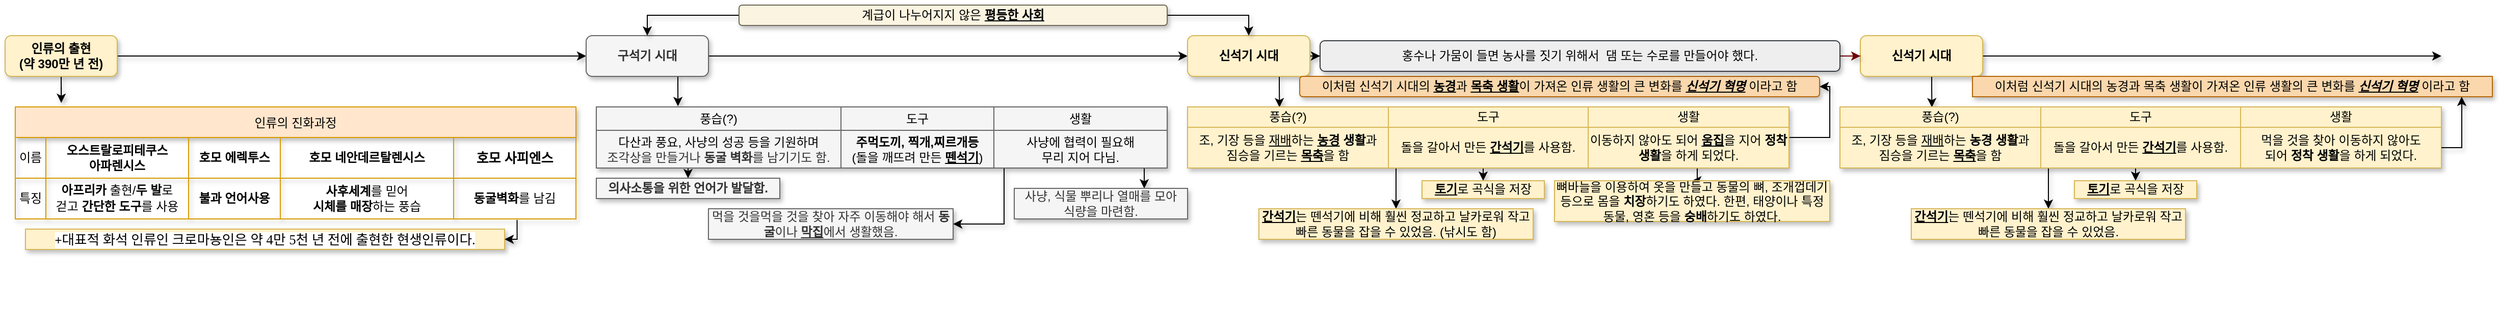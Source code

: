 <mxfile version="21.3.8" type="github">
  <diagram name="페이지-1" id="QzqCbPeG6nreFmwOw0xu">
    <mxGraphModel dx="3354" dy="1735" grid="1" gridSize="10" guides="1" tooltips="1" connect="1" arrows="1" fold="1" page="1" pageScale="1" pageWidth="827" pageHeight="1169" math="0" shadow="0">
      <root>
        <mxCell id="0" />
        <mxCell id="1" parent="0" />
        <mxCell id="HM1GTfsJV7F2ZgDRPwna-33" value="" style="edgeStyle=orthogonalEdgeStyle;rounded=0;orthogonalLoop=1;jettySize=auto;html=1;entryX=0.082;entryY=-0.036;entryDx=0;entryDy=0;entryPerimeter=0;shadow=1;" edge="1" parent="1" source="HM1GTfsJV7F2ZgDRPwna-1" target="HM1GTfsJV7F2ZgDRPwna-62">
          <mxGeometry relative="1" as="geometry">
            <mxPoint x="70" y="160" as="targetPoint" />
          </mxGeometry>
        </mxCell>
        <mxCell id="HM1GTfsJV7F2ZgDRPwna-78" style="edgeStyle=orthogonalEdgeStyle;rounded=0;orthogonalLoop=1;jettySize=auto;html=1;fontFamily=Helvetica;fontSize=12;fontColor=default;startSize=30;entryX=0;entryY=0.5;entryDx=0;entryDy=0;shadow=1;" edge="1" parent="1" source="HM1GTfsJV7F2ZgDRPwna-1" target="HM1GTfsJV7F2ZgDRPwna-79">
          <mxGeometry relative="1" as="geometry">
            <mxPoint x="575" y="60" as="targetPoint" />
          </mxGeometry>
        </mxCell>
        <mxCell id="HM1GTfsJV7F2ZgDRPwna-1" value="&lt;b&gt;인류의 출현&lt;br&gt;(약 390만 년 전)&lt;/b&gt;" style="rounded=1;whiteSpace=wrap;html=1;fillColor=#fff2cc;strokeColor=#d6b656;shadow=1;" vertex="1" parent="1">
          <mxGeometry x="10" y="40" width="110" height="40" as="geometry" />
        </mxCell>
        <mxCell id="HM1GTfsJV7F2ZgDRPwna-77" value="" style="edgeStyle=orthogonalEdgeStyle;rounded=0;orthogonalLoop=1;jettySize=auto;html=1;fontFamily=Helvetica;fontSize=12;fontColor=default;startSize=30;exitX=0.895;exitY=1.025;exitDx=0;exitDy=0;entryX=1;entryY=0.5;entryDx=0;entryDy=0;exitPerimeter=0;shadow=1;" edge="1" parent="1" source="HM1GTfsJV7F2ZgDRPwna-69" target="HM1GTfsJV7F2ZgDRPwna-76">
          <mxGeometry relative="1" as="geometry">
            <mxPoint x="477" y="269" as="targetPoint" />
            <Array as="points">
              <mxPoint x="512" y="240" />
            </Array>
          </mxGeometry>
        </mxCell>
        <mxCell id="HM1GTfsJV7F2ZgDRPwna-62" value="인류의 진화과정" style="shape=table;startSize=30;container=1;collapsible=0;childLayout=tableLayout;movable=1;resizable=1;rotatable=1;deletable=1;editable=1;locked=0;connectable=1;fillColor=#ffe6cc;strokeColor=#d79b00;shadow=1;" vertex="1" parent="1">
          <mxGeometry x="20" y="110" width="550" height="110" as="geometry" />
        </mxCell>
        <mxCell id="HM1GTfsJV7F2ZgDRPwna-63" value="" style="shape=tableRow;horizontal=0;startSize=0;swimlaneHead=0;swimlaneBody=0;strokeColor=inherit;top=0;left=0;bottom=0;right=0;collapsible=0;dropTarget=0;fillColor=none;points=[[0,0.5],[1,0.5]];portConstraint=eastwest;movable=1;resizable=1;rotatable=1;deletable=1;editable=1;locked=0;connectable=1;shadow=1;" vertex="1" parent="HM1GTfsJV7F2ZgDRPwna-62">
          <mxGeometry y="30" width="550" height="40" as="geometry" />
        </mxCell>
        <mxCell id="HM1GTfsJV7F2ZgDRPwna-64" value="이름" style="shape=partialRectangle;html=1;whiteSpace=wrap;connectable=0;strokeColor=inherit;overflow=hidden;fillColor=none;top=0;left=0;bottom=0;right=0;pointerEvents=1;shadow=1;" vertex="1" parent="HM1GTfsJV7F2ZgDRPwna-63">
          <mxGeometry width="30" height="40" as="geometry">
            <mxRectangle width="30" height="40" as="alternateBounds" />
          </mxGeometry>
        </mxCell>
        <mxCell id="HM1GTfsJV7F2ZgDRPwna-65" value="&lt;b&gt;오스트랄로피테쿠스&lt;br&gt;아파렌시스&lt;/b&gt;" style="shape=partialRectangle;html=1;whiteSpace=wrap;connectable=1;strokeColor=inherit;overflow=hidden;fillColor=none;top=0;left=0;bottom=0;right=0;pointerEvents=1;movable=1;resizable=1;rotatable=1;deletable=1;editable=1;locked=0;shadow=1;" vertex="1" parent="HM1GTfsJV7F2ZgDRPwna-63">
          <mxGeometry x="30" width="140" height="40" as="geometry">
            <mxRectangle width="140" height="40" as="alternateBounds" />
          </mxGeometry>
        </mxCell>
        <mxCell id="HM1GTfsJV7F2ZgDRPwna-66" value="&lt;b&gt;호모 에렉투스&lt;/b&gt;" style="shape=partialRectangle;html=1;whiteSpace=wrap;connectable=0;strokeColor=inherit;overflow=hidden;fillColor=none;top=0;left=0;bottom=0;right=0;pointerEvents=1;shadow=1;" vertex="1" parent="HM1GTfsJV7F2ZgDRPwna-63">
          <mxGeometry x="170" width="90" height="40" as="geometry">
            <mxRectangle width="90" height="40" as="alternateBounds" />
          </mxGeometry>
        </mxCell>
        <mxCell id="HM1GTfsJV7F2ZgDRPwna-67" value="&lt;b&gt;호모 네안데르탈렌시스&lt;/b&gt;" style="shape=partialRectangle;html=1;whiteSpace=wrap;connectable=0;strokeColor=inherit;overflow=hidden;fillColor=none;top=0;left=0;bottom=0;right=0;pointerEvents=1;shadow=1;" vertex="1" parent="HM1GTfsJV7F2ZgDRPwna-63">
          <mxGeometry x="260" width="170" height="40" as="geometry">
            <mxRectangle width="170" height="40" as="alternateBounds" />
          </mxGeometry>
        </mxCell>
        <mxCell id="HM1GTfsJV7F2ZgDRPwna-68" value="&lt;font style=&quot;font-size: 13px;&quot;&gt;&lt;b&gt;호모 사피엔스&lt;/b&gt;&lt;/font&gt;" style="shape=partialRectangle;html=1;whiteSpace=wrap;connectable=1;strokeColor=inherit;overflow=hidden;fillColor=none;top=0;left=0;bottom=0;right=0;pointerEvents=1;movable=1;resizable=1;rotatable=1;deletable=1;editable=1;locked=0;fontColor=default;shadow=1;" vertex="1" parent="HM1GTfsJV7F2ZgDRPwna-63">
          <mxGeometry x="430" width="120" height="40" as="geometry">
            <mxRectangle width="120" height="40" as="alternateBounds" />
          </mxGeometry>
        </mxCell>
        <mxCell id="HM1GTfsJV7F2ZgDRPwna-69" value="" style="shape=tableRow;horizontal=0;startSize=0;swimlaneHead=0;swimlaneBody=0;strokeColor=inherit;top=0;left=0;bottom=0;right=0;collapsible=0;dropTarget=0;fillColor=none;points=[[0,0.5],[1,0.5]];portConstraint=eastwest;shadow=1;" vertex="1" parent="HM1GTfsJV7F2ZgDRPwna-62">
          <mxGeometry y="70" width="550" height="40" as="geometry" />
        </mxCell>
        <mxCell id="HM1GTfsJV7F2ZgDRPwna-70" value="특징" style="shape=partialRectangle;html=1;whiteSpace=wrap;connectable=0;strokeColor=inherit;overflow=hidden;fillColor=none;top=0;left=0;bottom=0;right=0;pointerEvents=1;shadow=1;" vertex="1" parent="HM1GTfsJV7F2ZgDRPwna-69">
          <mxGeometry width="30" height="40" as="geometry">
            <mxRectangle width="30" height="40" as="alternateBounds" />
          </mxGeometry>
        </mxCell>
        <mxCell id="HM1GTfsJV7F2ZgDRPwna-71" value="&lt;b&gt;아프리카&lt;/b&gt; 출현/&lt;b&gt;두 발&lt;/b&gt;로&lt;br&gt;걷고 &lt;b&gt;간단한 도구&lt;/b&gt;를 사용&lt;b&gt;&lt;span style=&quot;font-size: 10pt; font-family: &amp;quot;맑은 고딕&amp;quot;; color: rgb(0, 117, 200); font-size: 10pt;&quot;&gt;&lt;/span&gt;&lt;/b&gt;" style="shape=partialRectangle;html=1;whiteSpace=wrap;connectable=0;strokeColor=inherit;overflow=hidden;fillColor=none;top=0;left=0;bottom=0;right=0;pointerEvents=1;shadow=1;" vertex="1" parent="HM1GTfsJV7F2ZgDRPwna-69">
          <mxGeometry x="30" width="140" height="40" as="geometry">
            <mxRectangle width="140" height="40" as="alternateBounds" />
          </mxGeometry>
        </mxCell>
        <mxCell id="HM1GTfsJV7F2ZgDRPwna-72" value="&lt;b&gt;불과 언어사용&lt;/b&gt;" style="shape=partialRectangle;html=1;whiteSpace=wrap;connectable=0;strokeColor=inherit;overflow=hidden;fillColor=none;top=0;left=0;bottom=0;right=0;pointerEvents=1;shadow=1;" vertex="1" parent="HM1GTfsJV7F2ZgDRPwna-69">
          <mxGeometry x="170" width="90" height="40" as="geometry">
            <mxRectangle width="90" height="40" as="alternateBounds" />
          </mxGeometry>
        </mxCell>
        <mxCell id="HM1GTfsJV7F2ZgDRPwna-73" value="&lt;b&gt;사후세계&lt;/b&gt;를 믿어 &lt;br&gt;&lt;b&gt;시체를 매장&lt;/b&gt;하는 풍습" style="shape=partialRectangle;html=1;whiteSpace=wrap;connectable=0;strokeColor=inherit;overflow=hidden;fillColor=none;top=0;left=0;bottom=0;right=0;pointerEvents=1;shadow=1;" vertex="1" parent="HM1GTfsJV7F2ZgDRPwna-69">
          <mxGeometry x="260" width="170" height="40" as="geometry">
            <mxRectangle width="170" height="40" as="alternateBounds" />
          </mxGeometry>
        </mxCell>
        <mxCell id="HM1GTfsJV7F2ZgDRPwna-74" value="&lt;b&gt;동굴벽화&lt;/b&gt;를 남김" style="shape=partialRectangle;html=1;whiteSpace=wrap;connectable=0;strokeColor=inherit;overflow=hidden;fillColor=none;top=0;left=0;bottom=0;right=0;pointerEvents=1;shadow=1;" vertex="1" parent="HM1GTfsJV7F2ZgDRPwna-69">
          <mxGeometry x="430" width="120" height="40" as="geometry">
            <mxRectangle width="120" height="40" as="alternateBounds" />
          </mxGeometry>
        </mxCell>
        <mxCell id="HM1GTfsJV7F2ZgDRPwna-76" value="&lt;p style=&quot;background:white&quot; class=&quot;MsoNormal&quot;&gt;+&lt;span style=&quot;font-size: 10pt; font-family: &amp;quot;맑은 고딕&amp;quot;;&quot;&gt;대표적 화석 인류인 크로마뇽인은 약&lt;span style=&quot;&quot; lang=&quot;EN-US&quot;&gt; 4&lt;/span&gt;만&lt;span style=&quot;&quot; lang=&quot;EN-US&quot;&gt; 5&lt;/span&gt;천 년 전에 출현한 현생인류이다.&lt;b&gt;&lt;span lang=&quot;EN-US&quot;&gt;&lt;/span&gt;&lt;/b&gt;&lt;/span&gt;&lt;/p&gt;" style="whiteSpace=wrap;html=1;startSize=30;fillColor=#fff2cc;strokeColor=#d6b656;shadow=1;" vertex="1" parent="1">
          <mxGeometry x="30" y="230" width="470" height="20" as="geometry" />
        </mxCell>
        <mxCell id="HM1GTfsJV7F2ZgDRPwna-103" style="edgeStyle=orthogonalEdgeStyle;orthogonalLoop=1;jettySize=auto;html=1;fontFamily=Helvetica;fontSize=12;fontColor=default;startSize=30;jumpStyle=none;shadow=1;rounded=0;noJump=1;entryX=0.143;entryY=-0.033;entryDx=0;entryDy=0;entryPerimeter=0;" edge="1" parent="1" source="HM1GTfsJV7F2ZgDRPwna-79" target="HM1GTfsJV7F2ZgDRPwna-94">
          <mxGeometry relative="1" as="geometry">
            <mxPoint x="640" y="100" as="targetPoint" />
            <Array as="points">
              <mxPoint x="670" y="90" />
              <mxPoint x="670" y="90" />
            </Array>
          </mxGeometry>
        </mxCell>
        <mxCell id="HM1GTfsJV7F2ZgDRPwna-140" style="edgeStyle=orthogonalEdgeStyle;shape=connector;rounded=0;orthogonalLoop=1;jettySize=auto;html=1;shadow=1;labelBackgroundColor=default;strokeColor=default;fontFamily=Helvetica;fontSize=12;fontColor=#333333;endArrow=classic;startSize=30;entryX=0;entryY=0.5;entryDx=0;entryDy=0;" edge="1" parent="1" source="HM1GTfsJV7F2ZgDRPwna-79" target="HM1GTfsJV7F2ZgDRPwna-163">
          <mxGeometry relative="1" as="geometry">
            <mxPoint x="1170" y="60" as="targetPoint" />
          </mxGeometry>
        </mxCell>
        <mxCell id="HM1GTfsJV7F2ZgDRPwna-79" value="&lt;b&gt;구석기 시대&lt;/b&gt;" style="rounded=1;whiteSpace=wrap;html=1;strokeColor=#666666;fontFamily=Helvetica;fontSize=12;startSize=30;fillColor=#f5f5f5;shadow=1;fontColor=#333333;" vertex="1" parent="1">
          <mxGeometry x="580" y="40" width="120" height="40" as="geometry" />
        </mxCell>
        <mxCell id="HM1GTfsJV7F2ZgDRPwna-220" style="edgeStyle=orthogonalEdgeStyle;shape=connector;rounded=0;orthogonalLoop=1;jettySize=auto;html=1;entryX=0.5;entryY=0;entryDx=0;entryDy=0;shadow=1;labelBackgroundColor=default;strokeColor=default;fontFamily=Helvetica;fontSize=12;fontColor=default;endArrow=classic;startSize=0;" edge="1" parent="1" source="HM1GTfsJV7F2ZgDRPwna-93" target="HM1GTfsJV7F2ZgDRPwna-106">
          <mxGeometry relative="1" as="geometry">
            <Array as="points">
              <mxPoint x="690" y="170" />
              <mxPoint x="690" y="170" />
            </Array>
          </mxGeometry>
        </mxCell>
        <mxCell id="HM1GTfsJV7F2ZgDRPwna-231" style="edgeStyle=orthogonalEdgeStyle;shape=connector;rounded=0;orthogonalLoop=1;jettySize=auto;html=1;entryX=0.75;entryY=0;entryDx=0;entryDy=0;shadow=1;labelBackgroundColor=default;strokeColor=default;fontFamily=Helvetica;fontSize=12;fontColor=default;endArrow=classic;startSize=0;" edge="1" parent="1" source="HM1GTfsJV7F2ZgDRPwna-93" target="HM1GTfsJV7F2ZgDRPwna-109">
          <mxGeometry relative="1" as="geometry">
            <Array as="points">
              <mxPoint x="990" y="170" />
              <mxPoint x="990" y="170" />
            </Array>
          </mxGeometry>
        </mxCell>
        <mxCell id="HM1GTfsJV7F2ZgDRPwna-237" style="edgeStyle=orthogonalEdgeStyle;shape=connector;rounded=0;orthogonalLoop=1;jettySize=auto;html=1;entryX=1;entryY=0.5;entryDx=0;entryDy=0;shadow=1;labelBackgroundColor=default;strokeColor=default;fontFamily=Helvetica;fontSize=12;fontColor=default;endArrow=classic;startSize=0;" edge="1" parent="1" source="HM1GTfsJV7F2ZgDRPwna-93" target="HM1GTfsJV7F2ZgDRPwna-112">
          <mxGeometry relative="1" as="geometry">
            <Array as="points">
              <mxPoint x="990" y="225" />
            </Array>
          </mxGeometry>
        </mxCell>
        <mxCell id="HM1GTfsJV7F2ZgDRPwna-93" value="" style="shape=table;startSize=0;container=1;collapsible=0;childLayout=tableLayout;fontFamily=Helvetica;fontSize=12;html=1;shadow=1;fillColor=#f5f5f5;strokeColor=#666666;fontColor=#333333;" vertex="1" parent="1">
          <mxGeometry x="590" y="110" width="560" height="60" as="geometry" />
        </mxCell>
        <mxCell id="HM1GTfsJV7F2ZgDRPwna-94" value="" style="shape=tableRow;horizontal=0;startSize=0;swimlaneHead=0;swimlaneBody=0;strokeColor=inherit;top=0;left=0;bottom=0;right=0;collapsible=0;dropTarget=0;fillColor=none;points=[[0,0.5],[1,0.5]];portConstraint=eastwest;fontFamily=Helvetica;fontSize=12;fontColor=default;html=1;shadow=1;" vertex="1" parent="HM1GTfsJV7F2ZgDRPwna-93">
          <mxGeometry width="560" height="23" as="geometry" />
        </mxCell>
        <mxCell id="HM1GTfsJV7F2ZgDRPwna-97" value="풍습(?)" style="shape=partialRectangle;html=1;whiteSpace=wrap;connectable=0;strokeColor=inherit;overflow=hidden;fillColor=none;top=0;left=0;bottom=0;right=0;pointerEvents=1;fontFamily=Helvetica;fontSize=12;fontColor=default;startSize=30;shadow=1;" vertex="1" parent="HM1GTfsJV7F2ZgDRPwna-94">
          <mxGeometry width="240" height="23" as="geometry">
            <mxRectangle width="240" height="23" as="alternateBounds" />
          </mxGeometry>
        </mxCell>
        <mxCell id="HM1GTfsJV7F2ZgDRPwna-95" value="도구" style="shape=partialRectangle;html=1;whiteSpace=wrap;connectable=0;strokeColor=inherit;overflow=hidden;fillColor=none;top=0;left=0;bottom=0;right=0;pointerEvents=1;fontFamily=Helvetica;fontSize=12;fontColor=default;startSize=30;shadow=1;" vertex="1" parent="HM1GTfsJV7F2ZgDRPwna-94">
          <mxGeometry x="240" width="150" height="23" as="geometry">
            <mxRectangle width="150" height="23" as="alternateBounds" />
          </mxGeometry>
        </mxCell>
        <mxCell id="HM1GTfsJV7F2ZgDRPwna-96" value="생활" style="shape=partialRectangle;html=1;whiteSpace=wrap;connectable=0;strokeColor=inherit;overflow=hidden;fillColor=none;top=0;left=0;bottom=0;right=0;pointerEvents=1;fontFamily=Helvetica;fontSize=12;fontColor=default;startSize=30;shadow=1;" vertex="1" parent="HM1GTfsJV7F2ZgDRPwna-94">
          <mxGeometry x="390" width="170" height="23" as="geometry">
            <mxRectangle width="170" height="23" as="alternateBounds" />
          </mxGeometry>
        </mxCell>
        <mxCell id="HM1GTfsJV7F2ZgDRPwna-214" value="" style="shape=tableRow;horizontal=0;startSize=0;swimlaneHead=0;swimlaneBody=0;strokeColor=inherit;top=0;left=0;bottom=0;right=0;collapsible=0;dropTarget=0;fillColor=none;points=[[0,0.5],[1,0.5]];portConstraint=eastwest;fontFamily=Helvetica;fontSize=12;fontColor=default;html=1;shadow=1;" vertex="1" parent="HM1GTfsJV7F2ZgDRPwna-93">
          <mxGeometry y="23" width="560" height="37" as="geometry" />
        </mxCell>
        <mxCell id="HM1GTfsJV7F2ZgDRPwna-215" value="다산과 풍요, 사냥의 성공 등을 기원하며&lt;br style=&quot;border-color: var(--border-color); color: rgb(51, 51, 51);&quot;&gt;&lt;span style=&quot;color: rgb(51, 51, 51);&quot;&gt;조각상을 만들거나 &lt;b&gt;동굴 벽화&lt;/b&gt;를 남기기도 함.&lt;/span&gt;" style="shape=partialRectangle;html=1;whiteSpace=wrap;connectable=0;strokeColor=inherit;overflow=hidden;fillColor=none;top=0;left=0;bottom=0;right=0;pointerEvents=1;fontFamily=Helvetica;fontSize=12;fontColor=default;startSize=30;shadow=1;" vertex="1" parent="HM1GTfsJV7F2ZgDRPwna-214">
          <mxGeometry width="240" height="37" as="geometry">
            <mxRectangle width="240" height="37" as="alternateBounds" />
          </mxGeometry>
        </mxCell>
        <mxCell id="HM1GTfsJV7F2ZgDRPwna-216" value="&lt;b&gt;주먹도끼, 찍개,찌르개등&lt;/b&gt;&lt;br&gt;(돌을 깨뜨려 만든&amp;nbsp;&lt;div style=&quot;box-sizing: content-box; padding: 0px; margin: 0px; color: transparent; position: absolute; cursor: text; transform-origin: 0% 0%; text-align: start; background-color: rgb(255, 255, 255); left: 299.963px; top: 314.276px; font-size: 15.221px; font-family: sans-serif; transform: scaleX(0.854);&quot;&gt;뗀석기&lt;/div&gt;&lt;b&gt;&lt;u&gt;뗀석기&lt;/u&gt;&lt;/b&gt;)" style="shape=partialRectangle;html=1;whiteSpace=wrap;connectable=0;strokeColor=inherit;overflow=hidden;fillColor=none;top=0;left=0;bottom=0;right=0;pointerEvents=1;fontFamily=Helvetica;fontSize=12;fontColor=default;startSize=30;shadow=1;" vertex="1" parent="HM1GTfsJV7F2ZgDRPwna-214">
          <mxGeometry x="240" width="150" height="37" as="geometry">
            <mxRectangle width="150" height="37" as="alternateBounds" />
          </mxGeometry>
        </mxCell>
        <mxCell id="HM1GTfsJV7F2ZgDRPwna-217" value="사냥에 협력이 필요해&lt;br&gt;무리 지어 다님." style="shape=partialRectangle;html=1;whiteSpace=wrap;connectable=0;strokeColor=inherit;overflow=hidden;fillColor=none;top=0;left=0;bottom=0;right=0;pointerEvents=1;fontFamily=Helvetica;fontSize=12;fontColor=default;startSize=30;shadow=1;" vertex="1" parent="HM1GTfsJV7F2ZgDRPwna-214">
          <mxGeometry x="390" width="170" height="37" as="geometry">
            <mxRectangle width="170" height="37" as="alternateBounds" />
          </mxGeometry>
        </mxCell>
        <mxCell id="HM1GTfsJV7F2ZgDRPwna-106" value="&lt;b&gt;의사소통을 위한 언어가 발달함.&lt;/b&gt;" style="rounded=0;whiteSpace=wrap;html=1;shadow=1;strokeColor=#666666;fontFamily=Helvetica;fontSize=12;startSize=30;fillColor=#f5f5f5;fontColor=#333333;" vertex="1" parent="1">
          <mxGeometry x="590" y="180" width="180" height="20" as="geometry" />
        </mxCell>
        <mxCell id="HM1GTfsJV7F2ZgDRPwna-109" value="사냥, 식물 뿌리나 열매를 모아&lt;br&gt;식량을 마련함." style="rounded=0;whiteSpace=wrap;html=1;shadow=1;strokeColor=#666666;fontFamily=Helvetica;fontSize=12;startSize=30;fillColor=#f5f5f5;fontColor=#333333;" vertex="1" parent="1">
          <mxGeometry x="1000" y="190" width="170" height="30" as="geometry" />
        </mxCell>
        <mxCell id="HM1GTfsJV7F2ZgDRPwna-112" value="먹을 것을먹을 것을 찾아 자주 이동해야 해서 &lt;b&gt;동굴&lt;/b&gt;이나 &lt;b&gt;&lt;u&gt;막집&lt;/u&gt;&lt;/b&gt;에서 생활했음." style="rounded=0;whiteSpace=wrap;html=1;shadow=1;fontFamily=Helvetica;fontSize=12;startSize=30;fillColor=#f5f5f5;strokeColor=#666666;fontColor=#333333;" vertex="1" parent="1">
          <mxGeometry x="700" y="210" width="240" height="30" as="geometry" />
        </mxCell>
        <mxCell id="HM1GTfsJV7F2ZgDRPwna-120" value="&lt;div style=&quot;box-sizing: content-box; padding: 0px; margin: 0px; color: transparent; position: absolute; cursor: text; transform-origin: 0% 0%; text-align: start; background-color: rgb(255, 255, 255); left: 430.794px; top: 469.654px; font-size: 16.308px; font-family: serif; transform: scaleX(0.896);&quot;&gt;사람이·죽으면·죽은·사람을·땅·&lt;/div&gt;&lt;div style=&quot;box-sizing: content-box; padding: 0px; margin: 0px; color: transparent; position: absolute; cursor: text; transform-origin: 0% 0%; text-align: start; background-color: rgb(255, 255, 255); left: 299.935px; top: 500.818px; font-size: 16.308px; font-family: serif; transform: scaleX(0.893);&quot;&gt;속에·묻고·장식품과·도구를·함께·넣기도·하였다.·또한·다산과·풍요,·사냥의·성공·&lt;/div&gt;&lt;div style=&quot;box-sizing: content-box; padding: 0px; margin: 0px; color: transparent; position: absolute; cursor: text; transform-origin: 0% 0%; text-align: start; background-color: rgb(255, 255, 255); left: 299.935px; top: 531.983px; font-size: 16.308px; font-family: serif; transform: scaleX(0.887);&quot;&gt;등을·기원하며·조각상을·만들거나·동굴·벽화를·남기기&lt;/div&gt;" style="text;html=1;align=center;verticalAlign=middle;resizable=0;points=[];autosize=1;strokeColor=none;fillColor=none;fontSize=12;fontFamily=Helvetica;fontColor=#333333;" vertex="1" parent="1">
          <mxGeometry x="920" y="322" width="20" height="10" as="geometry" />
        </mxCell>
        <mxCell id="HM1GTfsJV7F2ZgDRPwna-161" style="edgeStyle=orthogonalEdgeStyle;orthogonalLoop=1;jettySize=auto;html=1;fontFamily=Helvetica;fontSize=12;fontColor=default;startSize=30;jumpStyle=none;shadow=1;rounded=0;noJump=1;entryX=0.161;entryY=0.011;entryDx=0;entryDy=0;entryPerimeter=0;" edge="1" parent="1" source="HM1GTfsJV7F2ZgDRPwna-163">
          <mxGeometry relative="1" as="geometry">
            <mxPoint x="1260.16" y="110.33" as="targetPoint" />
            <Array as="points">
              <mxPoint x="1260" y="90" />
              <mxPoint x="1260" y="90" />
            </Array>
          </mxGeometry>
        </mxCell>
        <mxCell id="HM1GTfsJV7F2ZgDRPwna-304" style="edgeStyle=orthogonalEdgeStyle;shape=connector;rounded=0;orthogonalLoop=1;jettySize=auto;html=1;entryX=0;entryY=0.5;entryDx=0;entryDy=0;shadow=1;labelBackgroundColor=default;strokeColor=default;fontFamily=Helvetica;fontSize=12;fontColor=default;endArrow=classic;startSize=0;" edge="1" parent="1" source="HM1GTfsJV7F2ZgDRPwna-163" target="HM1GTfsJV7F2ZgDRPwna-301">
          <mxGeometry relative="1" as="geometry" />
        </mxCell>
        <mxCell id="HM1GTfsJV7F2ZgDRPwna-163" value="&lt;b&gt;신석기 시대&lt;/b&gt;" style="rounded=1;whiteSpace=wrap;html=1;strokeColor=#d6b656;fontFamily=Helvetica;fontSize=12;startSize=30;fillColor=#fff2cc;shadow=1;" vertex="1" parent="1">
          <mxGeometry x="1170" y="40" width="120" height="40" as="geometry" />
        </mxCell>
        <mxCell id="HM1GTfsJV7F2ZgDRPwna-238" style="edgeStyle=orthogonalEdgeStyle;shape=connector;rounded=0;orthogonalLoop=1;jettySize=auto;html=1;entryX=0.5;entryY=0;entryDx=0;entryDy=0;shadow=1;labelBackgroundColor=default;strokeColor=default;fontFamily=Helvetica;fontSize=12;fontColor=default;endArrow=classic;startSize=0;" edge="1" parent="1" source="HM1GTfsJV7F2ZgDRPwna-191" target="HM1GTfsJV7F2ZgDRPwna-229">
          <mxGeometry relative="1" as="geometry">
            <Array as="points">
              <mxPoint x="1440" y="170" />
              <mxPoint x="1440" y="170" />
            </Array>
          </mxGeometry>
        </mxCell>
        <mxCell id="HM1GTfsJV7F2ZgDRPwna-243" style="edgeStyle=orthogonalEdgeStyle;shape=connector;rounded=0;orthogonalLoop=1;jettySize=auto;html=1;entryX=0.5;entryY=0;entryDx=0;entryDy=0;shadow=1;labelBackgroundColor=default;strokeColor=default;fontFamily=Helvetica;fontSize=12;fontColor=default;endArrow=classic;startSize=0;" edge="1" parent="1" source="HM1GTfsJV7F2ZgDRPwna-191" target="HM1GTfsJV7F2ZgDRPwna-241">
          <mxGeometry relative="1" as="geometry">
            <Array as="points">
              <mxPoint x="1540" y="170" />
              <mxPoint x="1540" y="170" />
            </Array>
          </mxGeometry>
        </mxCell>
        <mxCell id="HM1GTfsJV7F2ZgDRPwna-283" style="edgeStyle=orthogonalEdgeStyle;shape=connector;rounded=0;orthogonalLoop=1;jettySize=auto;html=1;shadow=1;labelBackgroundColor=default;strokeColor=default;fontFamily=Helvetica;fontSize=12;fontColor=default;endArrow=classic;startSize=0;entryX=1;entryY=0.5;entryDx=0;entryDy=0;" edge="1" parent="1" source="HM1GTfsJV7F2ZgDRPwna-191" target="HM1GTfsJV7F2ZgDRPwna-244">
          <mxGeometry relative="1" as="geometry">
            <mxPoint x="1790" y="170" as="targetPoint" />
            <Array as="points">
              <mxPoint x="1800" y="140" />
              <mxPoint x="1800" y="90" />
            </Array>
          </mxGeometry>
        </mxCell>
        <mxCell id="HM1GTfsJV7F2ZgDRPwna-285" style="edgeStyle=orthogonalEdgeStyle;shape=connector;rounded=0;orthogonalLoop=1;jettySize=auto;html=1;shadow=1;labelBackgroundColor=default;strokeColor=default;fontFamily=Helvetica;fontSize=12;fontColor=default;endArrow=classic;startSize=0;entryX=0.5;entryY=0;entryDx=0;entryDy=0;" edge="1" parent="1" source="HM1GTfsJV7F2ZgDRPwna-191" target="HM1GTfsJV7F2ZgDRPwna-286">
          <mxGeometry relative="1" as="geometry">
            <mxPoint x="1680" y="190" as="targetPoint" />
            <Array as="points">
              <mxPoint x="1670" y="180" />
              <mxPoint x="1670" y="180" />
            </Array>
          </mxGeometry>
        </mxCell>
        <mxCell id="HM1GTfsJV7F2ZgDRPwna-191" value="" style="shape=table;startSize=0;container=1;collapsible=0;childLayout=tableLayout;shadow=1;strokeColor=#d6b656;fontFamily=Helvetica;fontSize=12;fillColor=#fff2cc;html=1;" vertex="1" parent="1">
          <mxGeometry x="1170" y="110" width="590" height="60" as="geometry" />
        </mxCell>
        <mxCell id="HM1GTfsJV7F2ZgDRPwna-192" value="" style="shape=tableRow;horizontal=0;startSize=0;swimlaneHead=0;swimlaneBody=0;strokeColor=inherit;top=0;left=0;bottom=0;right=0;collapsible=0;dropTarget=0;fillColor=none;points=[[0,0.5],[1,0.5]];portConstraint=eastwest;shadow=1;fontFamily=Helvetica;fontSize=12;fontColor=default;html=1;" vertex="1" parent="HM1GTfsJV7F2ZgDRPwna-191">
          <mxGeometry width="590" height="20" as="geometry" />
        </mxCell>
        <mxCell id="HM1GTfsJV7F2ZgDRPwna-193" value="풍습(?)" style="shape=partialRectangle;html=1;whiteSpace=wrap;connectable=0;strokeColor=inherit;overflow=hidden;fillColor=none;top=0;left=0;bottom=0;right=0;pointerEvents=1;shadow=1;fontFamily=Helvetica;fontSize=12;fontColor=default;startSize=0;" vertex="1" parent="HM1GTfsJV7F2ZgDRPwna-192">
          <mxGeometry width="197" height="20" as="geometry">
            <mxRectangle width="197" height="20" as="alternateBounds" />
          </mxGeometry>
        </mxCell>
        <mxCell id="HM1GTfsJV7F2ZgDRPwna-194" value="도구" style="shape=partialRectangle;html=1;whiteSpace=wrap;connectable=0;strokeColor=inherit;overflow=hidden;fillColor=none;top=0;left=0;bottom=0;right=0;pointerEvents=1;shadow=1;fontFamily=Helvetica;fontSize=12;fontColor=default;startSize=0;" vertex="1" parent="HM1GTfsJV7F2ZgDRPwna-192">
          <mxGeometry x="197" width="196" height="20" as="geometry">
            <mxRectangle width="196" height="20" as="alternateBounds" />
          </mxGeometry>
        </mxCell>
        <mxCell id="HM1GTfsJV7F2ZgDRPwna-195" value="생활" style="shape=partialRectangle;html=1;whiteSpace=wrap;connectable=0;strokeColor=inherit;overflow=hidden;fillColor=none;top=0;left=0;bottom=0;right=0;pointerEvents=1;shadow=1;fontFamily=Helvetica;fontSize=12;fontColor=default;startSize=0;" vertex="1" parent="HM1GTfsJV7F2ZgDRPwna-192">
          <mxGeometry x="393" width="197" height="20" as="geometry">
            <mxRectangle width="197" height="20" as="alternateBounds" />
          </mxGeometry>
        </mxCell>
        <mxCell id="HM1GTfsJV7F2ZgDRPwna-196" value="" style="shape=tableRow;horizontal=0;startSize=0;swimlaneHead=0;swimlaneBody=0;strokeColor=inherit;top=0;left=0;bottom=0;right=0;collapsible=0;dropTarget=0;fillColor=none;points=[[0,0.5],[1,0.5]];portConstraint=eastwest;shadow=1;fontFamily=Helvetica;fontSize=12;fontColor=default;html=1;" vertex="1" parent="HM1GTfsJV7F2ZgDRPwna-191">
          <mxGeometry y="20" width="590" height="40" as="geometry" />
        </mxCell>
        <mxCell id="HM1GTfsJV7F2ZgDRPwna-197" value="조, 기장 등을 &lt;u&gt;재배&lt;/u&gt;하는 &lt;b&gt;&lt;u&gt;농경&lt;/u&gt; 생활&lt;/b&gt;과&lt;br&gt;짐승을 기르는 &lt;b&gt;&lt;u&gt;목축&lt;/u&gt;&lt;/b&gt;을 함" style="shape=partialRectangle;html=1;whiteSpace=wrap;connectable=0;strokeColor=inherit;overflow=hidden;fillColor=none;top=0;left=0;bottom=0;right=0;pointerEvents=1;shadow=1;fontFamily=Helvetica;fontSize=12;fontColor=default;startSize=0;" vertex="1" parent="HM1GTfsJV7F2ZgDRPwna-196">
          <mxGeometry width="197" height="40" as="geometry">
            <mxRectangle width="197" height="40" as="alternateBounds" />
          </mxGeometry>
        </mxCell>
        <mxCell id="HM1GTfsJV7F2ZgDRPwna-198" value="돌을 갈아서 만든 &lt;b&gt;&lt;u&gt;간석기&lt;/u&gt;&lt;/b&gt;를 사용함." style="shape=partialRectangle;html=1;whiteSpace=wrap;connectable=0;strokeColor=inherit;overflow=hidden;fillColor=none;top=0;left=0;bottom=0;right=0;pointerEvents=1;shadow=1;fontFamily=Helvetica;fontSize=12;fontColor=default;startSize=0;" vertex="1" parent="HM1GTfsJV7F2ZgDRPwna-196">
          <mxGeometry x="197" width="196" height="40" as="geometry">
            <mxRectangle width="196" height="40" as="alternateBounds" />
          </mxGeometry>
        </mxCell>
        <mxCell id="HM1GTfsJV7F2ZgDRPwna-199" value="이동하지 않아도 되어 &lt;b&gt;&lt;u&gt;움집&lt;/u&gt;&lt;/b&gt;을 지어&amp;nbsp;&lt;b&gt;정착 생활&lt;/b&gt;을 하게 되었다." style="shape=partialRectangle;html=1;whiteSpace=wrap;connectable=0;strokeColor=inherit;overflow=hidden;fillColor=none;top=0;left=0;bottom=0;right=0;pointerEvents=1;shadow=1;fontFamily=Helvetica;fontSize=12;fontColor=default;startSize=0;" vertex="1" parent="HM1GTfsJV7F2ZgDRPwna-196">
          <mxGeometry x="393" width="197" height="40" as="geometry">
            <mxRectangle width="197" height="40" as="alternateBounds" />
          </mxGeometry>
        </mxCell>
        <mxCell id="HM1GTfsJV7F2ZgDRPwna-219" style="edgeStyle=orthogonalEdgeStyle;shape=connector;rounded=0;orthogonalLoop=1;jettySize=auto;html=1;exitX=0.5;exitY=1;exitDx=0;exitDy=0;shadow=1;labelBackgroundColor=default;strokeColor=default;fontFamily=Helvetica;fontSize=12;fontColor=default;endArrow=classic;startSize=0;" edge="1" parent="1" source="HM1GTfsJV7F2ZgDRPwna-106" target="HM1GTfsJV7F2ZgDRPwna-106">
          <mxGeometry relative="1" as="geometry" />
        </mxCell>
        <mxCell id="HM1GTfsJV7F2ZgDRPwna-229" value="&lt;b&gt;&lt;u&gt;간석기&lt;/u&gt;&lt;/b&gt;는 뗀석기에 비해 훨씬 정교하고 날카로워 작고 빠른 동물을 잡을 수 있었음. (낚시도 함)" style="whiteSpace=wrap;html=1;fillColor=#fff2cc;strokeColor=#d6b656;startSize=0;shadow=1;" vertex="1" parent="1">
          <mxGeometry x="1240" y="210" width="269" height="30" as="geometry" />
        </mxCell>
        <mxCell id="HM1GTfsJV7F2ZgDRPwna-241" value="&lt;b&gt;&lt;u&gt;토기&lt;/u&gt;&lt;/b&gt;로 곡식을 저장" style="rounded=0;whiteSpace=wrap;html=1;shadow=1;strokeColor=#d6b656;fontFamily=Helvetica;fontSize=12;startSize=0;fillColor=#fff2cc;" vertex="1" parent="1">
          <mxGeometry x="1400" y="182.5" width="120" height="17.5" as="geometry" />
        </mxCell>
        <mxCell id="HM1GTfsJV7F2ZgDRPwna-244" value="이처럼 신석기 시대의 &lt;b&gt;&lt;u&gt;농경&lt;/u&gt;&lt;/b&gt;과 &lt;b&gt;&lt;u&gt;목축 생활&lt;/u&gt;&lt;/b&gt;이 가져온 인류 생활의 큰 변화를 &lt;i style=&quot;&quot;&gt;&lt;u&gt;&lt;b&gt;신석기 혁명&lt;/b&gt;&lt;/u&gt;&lt;/i&gt; 이라고 함" style="rounded=1;whiteSpace=wrap;html=1;shadow=1;fontFamily=Helvetica;fontSize=12;startSize=0;fillColor=#fad7ac;strokeColor=#b46504;" vertex="1" parent="1">
          <mxGeometry x="1280" y="80" width="510" height="20" as="geometry" />
        </mxCell>
        <mxCell id="HM1GTfsJV7F2ZgDRPwna-265" style="edgeStyle=orthogonalEdgeStyle;orthogonalLoop=1;jettySize=auto;html=1;fontFamily=Helvetica;fontSize=12;fontColor=default;startSize=30;jumpStyle=none;shadow=1;rounded=0;noJump=1;entryX=0.161;entryY=0.011;entryDx=0;entryDy=0;entryPerimeter=0;" edge="1" parent="1" source="HM1GTfsJV7F2ZgDRPwna-267">
          <mxGeometry relative="1" as="geometry">
            <mxPoint x="1900.16" y="110.33" as="targetPoint" />
            <Array as="points">
              <mxPoint x="1900" y="90" />
              <mxPoint x="1900" y="90" />
            </Array>
          </mxGeometry>
        </mxCell>
        <mxCell id="HM1GTfsJV7F2ZgDRPwna-266" style="edgeStyle=orthogonalEdgeStyle;shape=connector;rounded=0;orthogonalLoop=1;jettySize=auto;html=1;shadow=1;labelBackgroundColor=default;strokeColor=default;fontFamily=Helvetica;fontSize=12;fontColor=#333333;endArrow=classic;startSize=30;entryX=0;entryY=0.5;entryDx=0;entryDy=0;" edge="1" parent="1" source="HM1GTfsJV7F2ZgDRPwna-267">
          <mxGeometry relative="1" as="geometry">
            <mxPoint x="2400" y="60" as="targetPoint" />
          </mxGeometry>
        </mxCell>
        <mxCell id="HM1GTfsJV7F2ZgDRPwna-267" value="&lt;b&gt;신석기 시대&lt;/b&gt;" style="rounded=1;whiteSpace=wrap;html=1;strokeColor=#d6b656;fontFamily=Helvetica;fontSize=12;startSize=30;fillColor=#fff2cc;shadow=1;" vertex="1" parent="1">
          <mxGeometry x="1830" y="40" width="120" height="40" as="geometry" />
        </mxCell>
        <mxCell id="HM1GTfsJV7F2ZgDRPwna-268" style="edgeStyle=orthogonalEdgeStyle;shape=connector;rounded=0;orthogonalLoop=1;jettySize=auto;html=1;entryX=0.5;entryY=0;entryDx=0;entryDy=0;shadow=1;labelBackgroundColor=default;strokeColor=default;fontFamily=Helvetica;fontSize=12;fontColor=default;endArrow=classic;startSize=0;" edge="1" parent="1" source="HM1GTfsJV7F2ZgDRPwna-270" target="HM1GTfsJV7F2ZgDRPwna-279">
          <mxGeometry relative="1" as="geometry">
            <Array as="points">
              <mxPoint x="2080" y="170" />
              <mxPoint x="2080" y="170" />
            </Array>
          </mxGeometry>
        </mxCell>
        <mxCell id="HM1GTfsJV7F2ZgDRPwna-269" style="edgeStyle=orthogonalEdgeStyle;shape=connector;rounded=0;orthogonalLoop=1;jettySize=auto;html=1;entryX=0.5;entryY=0;entryDx=0;entryDy=0;shadow=1;labelBackgroundColor=default;strokeColor=default;fontFamily=Helvetica;fontSize=12;fontColor=default;endArrow=classic;startSize=0;" edge="1" parent="1" source="HM1GTfsJV7F2ZgDRPwna-270" target="HM1GTfsJV7F2ZgDRPwna-280">
          <mxGeometry relative="1" as="geometry">
            <Array as="points">
              <mxPoint x="2180" y="170" />
              <mxPoint x="2180" y="170" />
            </Array>
          </mxGeometry>
        </mxCell>
        <mxCell id="HM1GTfsJV7F2ZgDRPwna-270" value="" style="shape=table;startSize=0;container=1;collapsible=0;childLayout=tableLayout;shadow=1;strokeColor=#d6b656;fontFamily=Helvetica;fontSize=12;fillColor=#fff2cc;html=1;" vertex="1" parent="1">
          <mxGeometry x="1810" y="110" width="590" height="60" as="geometry" />
        </mxCell>
        <mxCell id="HM1GTfsJV7F2ZgDRPwna-271" value="" style="shape=tableRow;horizontal=0;startSize=0;swimlaneHead=0;swimlaneBody=0;strokeColor=inherit;top=0;left=0;bottom=0;right=0;collapsible=0;dropTarget=0;fillColor=none;points=[[0,0.5],[1,0.5]];portConstraint=eastwest;shadow=1;fontFamily=Helvetica;fontSize=12;fontColor=default;html=1;" vertex="1" parent="HM1GTfsJV7F2ZgDRPwna-270">
          <mxGeometry width="590" height="20" as="geometry" />
        </mxCell>
        <mxCell id="HM1GTfsJV7F2ZgDRPwna-272" value="풍습(?)" style="shape=partialRectangle;html=1;whiteSpace=wrap;connectable=0;strokeColor=inherit;overflow=hidden;fillColor=none;top=0;left=0;bottom=0;right=0;pointerEvents=1;shadow=1;fontFamily=Helvetica;fontSize=12;fontColor=default;startSize=0;" vertex="1" parent="HM1GTfsJV7F2ZgDRPwna-271">
          <mxGeometry width="197" height="20" as="geometry">
            <mxRectangle width="197" height="20" as="alternateBounds" />
          </mxGeometry>
        </mxCell>
        <mxCell id="HM1GTfsJV7F2ZgDRPwna-273" value="도구" style="shape=partialRectangle;html=1;whiteSpace=wrap;connectable=0;strokeColor=inherit;overflow=hidden;fillColor=none;top=0;left=0;bottom=0;right=0;pointerEvents=1;shadow=1;fontFamily=Helvetica;fontSize=12;fontColor=default;startSize=0;" vertex="1" parent="HM1GTfsJV7F2ZgDRPwna-271">
          <mxGeometry x="197" width="196" height="20" as="geometry">
            <mxRectangle width="196" height="20" as="alternateBounds" />
          </mxGeometry>
        </mxCell>
        <mxCell id="HM1GTfsJV7F2ZgDRPwna-274" value="생활" style="shape=partialRectangle;html=1;whiteSpace=wrap;connectable=0;strokeColor=inherit;overflow=hidden;fillColor=none;top=0;left=0;bottom=0;right=0;pointerEvents=1;shadow=1;fontFamily=Helvetica;fontSize=12;fontColor=default;startSize=0;" vertex="1" parent="HM1GTfsJV7F2ZgDRPwna-271">
          <mxGeometry x="393" width="197" height="20" as="geometry">
            <mxRectangle width="197" height="20" as="alternateBounds" />
          </mxGeometry>
        </mxCell>
        <mxCell id="HM1GTfsJV7F2ZgDRPwna-275" value="" style="shape=tableRow;horizontal=0;startSize=0;swimlaneHead=0;swimlaneBody=0;strokeColor=inherit;top=0;left=0;bottom=0;right=0;collapsible=0;dropTarget=0;fillColor=none;points=[[0,0.5],[1,0.5]];portConstraint=eastwest;shadow=1;fontFamily=Helvetica;fontSize=12;fontColor=default;html=1;" vertex="1" parent="HM1GTfsJV7F2ZgDRPwna-270">
          <mxGeometry y="20" width="590" height="40" as="geometry" />
        </mxCell>
        <mxCell id="HM1GTfsJV7F2ZgDRPwna-276" value="조, 기장 등을 &lt;u&gt;재배&lt;/u&gt;하는 &lt;b&gt;농경 생활&lt;/b&gt;과&lt;br&gt;짐승을 기르는 &lt;b&gt;&lt;u&gt;목축&lt;/u&gt;&lt;/b&gt;을 함" style="shape=partialRectangle;html=1;whiteSpace=wrap;connectable=0;strokeColor=inherit;overflow=hidden;fillColor=none;top=0;left=0;bottom=0;right=0;pointerEvents=1;shadow=1;fontFamily=Helvetica;fontSize=12;fontColor=default;startSize=0;" vertex="1" parent="HM1GTfsJV7F2ZgDRPwna-275">
          <mxGeometry width="197" height="40" as="geometry">
            <mxRectangle width="197" height="40" as="alternateBounds" />
          </mxGeometry>
        </mxCell>
        <mxCell id="HM1GTfsJV7F2ZgDRPwna-277" value="돌을 갈아서 만든 &lt;b&gt;&lt;u&gt;간석기&lt;/u&gt;&lt;/b&gt;를 사용함." style="shape=partialRectangle;html=1;whiteSpace=wrap;connectable=0;strokeColor=inherit;overflow=hidden;fillColor=none;top=0;left=0;bottom=0;right=0;pointerEvents=1;shadow=1;fontFamily=Helvetica;fontSize=12;fontColor=default;startSize=0;" vertex="1" parent="HM1GTfsJV7F2ZgDRPwna-275">
          <mxGeometry x="197" width="196" height="40" as="geometry">
            <mxRectangle width="196" height="40" as="alternateBounds" />
          </mxGeometry>
        </mxCell>
        <mxCell id="HM1GTfsJV7F2ZgDRPwna-278" value="먹을 것을 찾아 이동하지 않아도&lt;br&gt;되어 &lt;b&gt;정착 생활&lt;/b&gt;을 하게 되었다." style="shape=partialRectangle;html=1;whiteSpace=wrap;connectable=0;strokeColor=inherit;overflow=hidden;fillColor=none;top=0;left=0;bottom=0;right=0;pointerEvents=1;shadow=1;fontFamily=Helvetica;fontSize=12;fontColor=default;startSize=0;" vertex="1" parent="HM1GTfsJV7F2ZgDRPwna-275">
          <mxGeometry x="393" width="197" height="40" as="geometry">
            <mxRectangle width="197" height="40" as="alternateBounds" />
          </mxGeometry>
        </mxCell>
        <mxCell id="HM1GTfsJV7F2ZgDRPwna-279" value="&lt;b&gt;&lt;u&gt;간석기&lt;/u&gt;&lt;/b&gt;는 뗀석기에 비해 훨씬 정교하고 날카로워 작고 빠른 동물을 잡을 수 있었음." style="whiteSpace=wrap;html=1;fillColor=#fff2cc;strokeColor=#d6b656;startSize=0;shadow=1;" vertex="1" parent="1">
          <mxGeometry x="1880" y="210" width="269" height="30" as="geometry" />
        </mxCell>
        <mxCell id="HM1GTfsJV7F2ZgDRPwna-280" value="&lt;b&gt;&lt;u&gt;토기&lt;/u&gt;&lt;/b&gt;로 곡식을 저장" style="rounded=0;whiteSpace=wrap;html=1;shadow=1;strokeColor=#d6b656;fontFamily=Helvetica;fontSize=12;startSize=0;fillColor=#fff2cc;" vertex="1" parent="1">
          <mxGeometry x="2040" y="182.5" width="120" height="17.5" as="geometry" />
        </mxCell>
        <mxCell id="HM1GTfsJV7F2ZgDRPwna-281" value="이처럼 신석기 시대의 농경과 목축 생활이 가져온 인류 생활의 큰 변화를 &lt;i style=&quot;&quot;&gt;&lt;u&gt;&lt;b&gt;신석기 혁명&lt;/b&gt;&lt;/u&gt;&lt;/i&gt; 이라고 함" style="rounded=0;whiteSpace=wrap;html=1;shadow=1;fontFamily=Helvetica;fontSize=12;startSize=0;fillColor=#fad7ac;strokeColor=#b46504;" vertex="1" parent="1">
          <mxGeometry x="1940" y="80" width="510" height="20" as="geometry" />
        </mxCell>
        <mxCell id="HM1GTfsJV7F2ZgDRPwna-282" style="edgeStyle=orthogonalEdgeStyle;shape=connector;rounded=0;orthogonalLoop=1;jettySize=auto;html=1;entryX=0.941;entryY=1;entryDx=0;entryDy=0;entryPerimeter=0;shadow=1;labelBackgroundColor=default;strokeColor=default;fontFamily=Helvetica;fontSize=12;fontColor=default;endArrow=classic;startSize=0;" edge="1" parent="1" source="HM1GTfsJV7F2ZgDRPwna-275" target="HM1GTfsJV7F2ZgDRPwna-281">
          <mxGeometry relative="1" as="geometry" />
        </mxCell>
        <mxCell id="HM1GTfsJV7F2ZgDRPwna-286" value="뼈바늘을 이용하여 옷을 만들고 동물의 뼈, 조개껍데기 등으로 몸을 &lt;b&gt;치장&lt;/b&gt;하기도 하였다. 한편, 태양이나 특정 동물, 영혼 등을 &lt;b&gt;숭배&lt;/b&gt;하기도 하였다." style="rounded=0;whiteSpace=wrap;html=1;shadow=1;strokeColor=#d6b656;fontFamily=Helvetica;fontSize=12;startSize=0;fillColor=#fff2cc;" vertex="1" parent="1">
          <mxGeometry x="1530" y="182.5" width="270" height="40" as="geometry" />
        </mxCell>
        <mxCell id="HM1GTfsJV7F2ZgDRPwna-291" style="edgeStyle=orthogonalEdgeStyle;shape=connector;rounded=0;orthogonalLoop=1;jettySize=auto;html=1;shadow=1;labelBackgroundColor=default;strokeColor=default;fontFamily=Helvetica;fontSize=12;fontColor=default;endArrow=classic;startSize=0;entryX=0.5;entryY=0;entryDx=0;entryDy=0;" edge="1" parent="1" source="HM1GTfsJV7F2ZgDRPwna-289" target="HM1GTfsJV7F2ZgDRPwna-163">
          <mxGeometry relative="1" as="geometry">
            <mxPoint x="1230" y="20" as="targetPoint" />
            <Array as="points">
              <mxPoint x="1230" y="20" />
            </Array>
          </mxGeometry>
        </mxCell>
        <mxCell id="HM1GTfsJV7F2ZgDRPwna-292" style="edgeStyle=orthogonalEdgeStyle;shape=connector;rounded=0;orthogonalLoop=1;jettySize=auto;html=1;entryX=0.5;entryY=0;entryDx=0;entryDy=0;shadow=1;labelBackgroundColor=default;strokeColor=default;fontFamily=Helvetica;fontSize=12;fontColor=default;endArrow=classic;startSize=0;" edge="1" parent="1" source="HM1GTfsJV7F2ZgDRPwna-289" target="HM1GTfsJV7F2ZgDRPwna-79">
          <mxGeometry relative="1" as="geometry" />
        </mxCell>
        <mxCell id="HM1GTfsJV7F2ZgDRPwna-289" value="계급이 나누어지지 않은 &lt;b&gt;&lt;u&gt;평등한 사회&lt;/u&gt;&lt;/b&gt;" style="rounded=1;whiteSpace=wrap;html=1;shadow=1;strokeColor=#6f6958;fontFamily=Helvetica;fontSize=12;startSize=0;fillColor=#fbf4e0;gradientColor=none;glass=0;" vertex="1" parent="1">
          <mxGeometry x="730" y="10" width="420" height="20" as="geometry" />
        </mxCell>
        <mxCell id="HM1GTfsJV7F2ZgDRPwna-305" style="edgeStyle=orthogonalEdgeStyle;shape=connector;rounded=0;orthogonalLoop=1;jettySize=auto;html=1;entryX=0;entryY=0.5;entryDx=0;entryDy=0;shadow=1;labelBackgroundColor=default;strokeColor=#6F0000;fontFamily=Helvetica;fontSize=12;fontColor=default;endArrow=classic;startSize=0;fillColor=#a20025;" edge="1" parent="1" source="HM1GTfsJV7F2ZgDRPwna-301" target="HM1GTfsJV7F2ZgDRPwna-267">
          <mxGeometry relative="1" as="geometry" />
        </mxCell>
        <mxCell id="HM1GTfsJV7F2ZgDRPwna-301" value="홍수나 가뭄이 들면 농사를 짓기 위해서&amp;nbsp; 댐 또는 수로를 만들어야 했다." style="rounded=1;whiteSpace=wrap;html=1;shadow=1;strokeColor=#36393d;fontFamily=Helvetica;fontSize=12;fontColor=default;startSize=0;fillColor=#eeeeee;" vertex="1" parent="1">
          <mxGeometry x="1300" y="45" width="510" height="30" as="geometry" />
        </mxCell>
      </root>
    </mxGraphModel>
  </diagram>
</mxfile>
